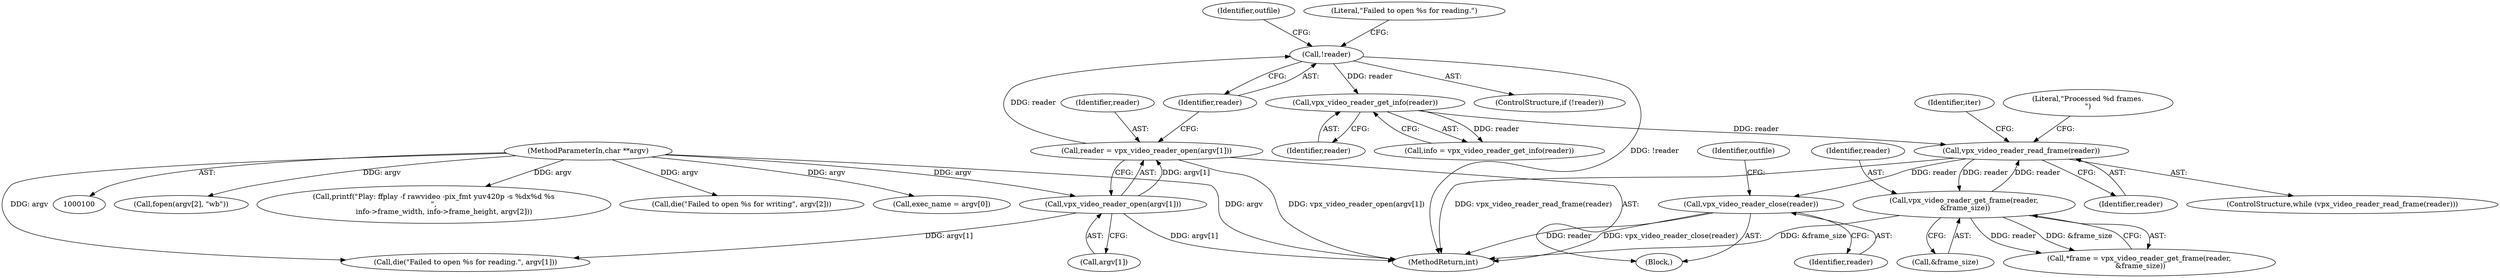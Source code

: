 digraph "0_Android_5a9753fca56f0eeb9f61e342b2fccffc364f9426_3@API" {
"1000324" [label="(Call,vpx_video_reader_close(reader))"];
"1000207" [label="(Call,vpx_video_reader_read_frame(reader))"];
"1000167" [label="(Call,vpx_video_reader_get_info(reader))"];
"1000144" [label="(Call,!reader)"];
"1000137" [label="(Call,reader = vpx_video_reader_open(argv[1]))"];
"1000139" [label="(Call,vpx_video_reader_open(argv[1]))"];
"1000102" [label="(MethodParameterIn,char **argv)"];
"1000225" [label="(Call,vpx_video_reader_get_frame(reader,\n &frame_size))"];
"1000140" [label="(Call,argv[1])"];
"1000330" [label="(MethodReturn,int)"];
"1000154" [label="(Identifier,outfile)"];
"1000155" [label="(Call,fopen(argv[2], \"wb\"))"];
"1000167" [label="(Call,vpx_video_reader_get_info(reader))"];
"1000102" [label="(MethodParameterIn,char **argv)"];
"1000147" [label="(Literal,\"Failed to open %s for reading.\")"];
"1000139" [label="(Call,vpx_video_reader_open(argv[1]))"];
"1000223" [label="(Call,*frame = vpx_video_reader_get_frame(reader,\n &frame_size))"];
"1000138" [label="(Identifier,reader)"];
"1000103" [label="(Block,)"];
"1000145" [label="(Identifier,reader)"];
"1000325" [label="(Identifier,reader)"];
"1000212" [label="(Identifier,iter)"];
"1000144" [label="(Call,!reader)"];
"1000168" [label="(Identifier,reader)"];
"1000146" [label="(Call,die(\"Failed to open %s for reading.\", argv[1]))"];
"1000313" [label="(Call,printf(\"Play: ffplay -f rawvideo -pix_fmt yuv420p -s %dx%d %s\n\",\n         info->frame_width, info->frame_height, argv[2]))"];
"1000303" [label="(Literal,\"Processed %d frames.\n\")"];
"1000160" [label="(Call,die(\"Failed to open %s for writing\", argv[2]))"];
"1000126" [label="(Call,exec_name = argv[0])"];
"1000165" [label="(Call,info = vpx_video_reader_get_info(reader))"];
"1000225" [label="(Call,vpx_video_reader_get_frame(reader,\n &frame_size))"];
"1000207" [label="(Call,vpx_video_reader_read_frame(reader))"];
"1000206" [label="(ControlStructure,while (vpx_video_reader_read_frame(reader)))"];
"1000208" [label="(Identifier,reader)"];
"1000226" [label="(Identifier,reader)"];
"1000227" [label="(Call,&frame_size)"];
"1000137" [label="(Call,reader = vpx_video_reader_open(argv[1]))"];
"1000143" [label="(ControlStructure,if (!reader))"];
"1000327" [label="(Identifier,outfile)"];
"1000324" [label="(Call,vpx_video_reader_close(reader))"];
"1000324" -> "1000103"  [label="AST: "];
"1000324" -> "1000325"  [label="CFG: "];
"1000325" -> "1000324"  [label="AST: "];
"1000327" -> "1000324"  [label="CFG: "];
"1000324" -> "1000330"  [label="DDG: vpx_video_reader_close(reader)"];
"1000324" -> "1000330"  [label="DDG: reader"];
"1000207" -> "1000324"  [label="DDG: reader"];
"1000207" -> "1000206"  [label="AST: "];
"1000207" -> "1000208"  [label="CFG: "];
"1000208" -> "1000207"  [label="AST: "];
"1000212" -> "1000207"  [label="CFG: "];
"1000303" -> "1000207"  [label="CFG: "];
"1000207" -> "1000330"  [label="DDG: vpx_video_reader_read_frame(reader)"];
"1000167" -> "1000207"  [label="DDG: reader"];
"1000225" -> "1000207"  [label="DDG: reader"];
"1000207" -> "1000225"  [label="DDG: reader"];
"1000167" -> "1000165"  [label="AST: "];
"1000167" -> "1000168"  [label="CFG: "];
"1000168" -> "1000167"  [label="AST: "];
"1000165" -> "1000167"  [label="CFG: "];
"1000167" -> "1000165"  [label="DDG: reader"];
"1000144" -> "1000167"  [label="DDG: reader"];
"1000144" -> "1000143"  [label="AST: "];
"1000144" -> "1000145"  [label="CFG: "];
"1000145" -> "1000144"  [label="AST: "];
"1000147" -> "1000144"  [label="CFG: "];
"1000154" -> "1000144"  [label="CFG: "];
"1000144" -> "1000330"  [label="DDG: !reader"];
"1000137" -> "1000144"  [label="DDG: reader"];
"1000137" -> "1000103"  [label="AST: "];
"1000137" -> "1000139"  [label="CFG: "];
"1000138" -> "1000137"  [label="AST: "];
"1000139" -> "1000137"  [label="AST: "];
"1000145" -> "1000137"  [label="CFG: "];
"1000137" -> "1000330"  [label="DDG: vpx_video_reader_open(argv[1])"];
"1000139" -> "1000137"  [label="DDG: argv[1]"];
"1000139" -> "1000140"  [label="CFG: "];
"1000140" -> "1000139"  [label="AST: "];
"1000139" -> "1000330"  [label="DDG: argv[1]"];
"1000102" -> "1000139"  [label="DDG: argv"];
"1000139" -> "1000146"  [label="DDG: argv[1]"];
"1000102" -> "1000100"  [label="AST: "];
"1000102" -> "1000330"  [label="DDG: argv"];
"1000102" -> "1000126"  [label="DDG: argv"];
"1000102" -> "1000146"  [label="DDG: argv"];
"1000102" -> "1000155"  [label="DDG: argv"];
"1000102" -> "1000160"  [label="DDG: argv"];
"1000102" -> "1000313"  [label="DDG: argv"];
"1000225" -> "1000223"  [label="AST: "];
"1000225" -> "1000227"  [label="CFG: "];
"1000226" -> "1000225"  [label="AST: "];
"1000227" -> "1000225"  [label="AST: "];
"1000223" -> "1000225"  [label="CFG: "];
"1000225" -> "1000330"  [label="DDG: &frame_size"];
"1000225" -> "1000223"  [label="DDG: reader"];
"1000225" -> "1000223"  [label="DDG: &frame_size"];
}
